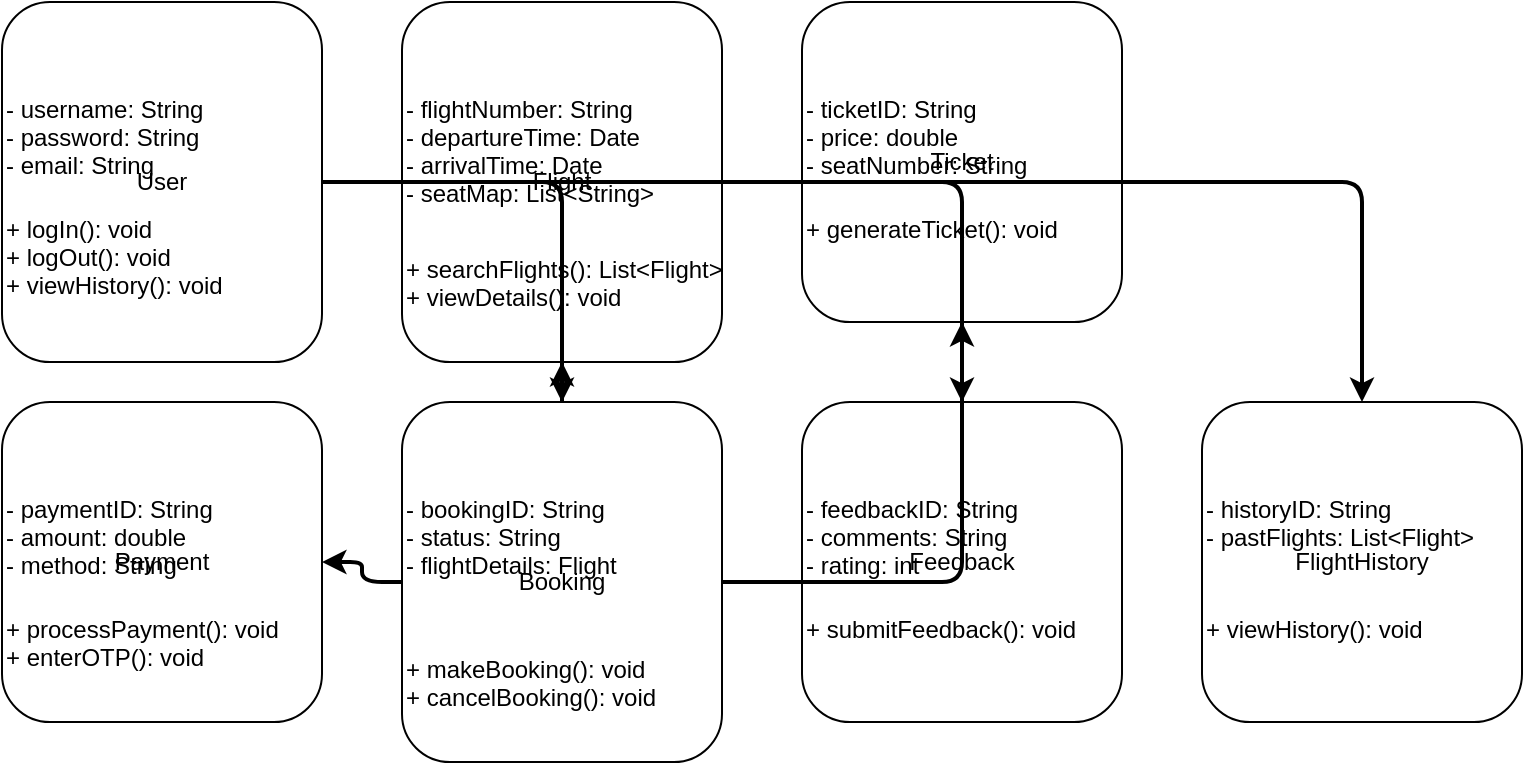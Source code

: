 <mxfile version="24.8.1">
  <diagram id="C5RBs43oDa-KdzZeNtuy" name="ClassDiagram">
    <mxGraphModel>
      <root>
        <mxCell id="0" />
        <mxCell id="1" parent="0" />

        <!-- Class: User -->
        <mxCell id="userClass" value="User" style="rounded=1;whiteSpace=wrap;html=1;" vertex="1" parent="1">
          <mxGeometry x="100" y="100" width="160" height="180" as="geometry" />
        </mxCell>
        <mxCell id="userAttributes" value="- username: String&#xa;- password: String&#xa;- email: String" style="text;strokeColor=none;" vertex="1" parent="userClass">
          <mxGeometry x="0" y="40" width="160" height="60" as="geometry" />
        </mxCell>
        <mxCell id="userMethods" value="+ logIn(): void&#xa;+ logOut(): void&#xa;+ viewHistory(): void" style="text;strokeColor=none;" vertex="1" parent="userClass">
          <mxGeometry x="0" y="100" width="160" height="80" as="geometry" />
        </mxCell>

        <!-- Class: Flight -->
        <mxCell id="flightClass" value="Flight" style="rounded=1;whiteSpace=wrap;html=1;" vertex="1" parent="1">
          <mxGeometry x="300" y="100" width="160" height="180" as="geometry" />
        </mxCell>
        <mxCell id="flightAttributes" value="- flightNumber: String&#xa;- departureTime: Date&#xa;- arrivalTime: Date&#xa;- seatMap: List&lt;String&gt;" style="text;strokeColor=none;" vertex="1" parent="flightClass">
          <mxGeometry x="0" y="40" width="160" height="80" as="geometry" />
        </mxCell>
        <mxCell id="flightMethods" value="+ searchFlights(): List&lt;Flight&gt;&#xa;+ viewDetails(): void" style="text;strokeColor=none;" vertex="1" parent="flightClass">
          <mxGeometry x="0" y="120" width="160" height="60" as="geometry" />
        </mxCell>

        <!-- Class: Ticket -->
        <mxCell id="ticketClass" value="Ticket" style="rounded=1;whiteSpace=wrap;html=1;" vertex="1" parent="1">
          <mxGeometry x="500" y="100" width="160" height="160" as="geometry" />
        </mxCell>
        <mxCell id="ticketAttributes" value="- ticketID: String&#xa;- price: double&#xa;- seatNumber: String" style="text;strokeColor=none;" vertex="1" parent="ticketClass">
          <mxGeometry x="0" y="40" width="160" height="60" as="geometry" />
        </mxCell>
        <mxCell id="ticketMethods" value="+ generateTicket(): void" style="text;strokeColor=none;" vertex="1" parent="ticketClass">
          <mxGeometry x="0" y="100" width="160" height="40" as="geometry" />
        </mxCell>

        <!-- Class: Payment -->
        <mxCell id="paymentClass" value="Payment" style="rounded=1;whiteSpace=wrap;html=1;" vertex="1" parent="1">
          <mxGeometry x="100" y="300" width="160" height="160" as="geometry" />
        </mxCell>
        <mxCell id="paymentAttributes" value="- paymentID: String&#xa;- amount: double&#xa;- method: String" style="text;strokeColor=none;" vertex="1" parent="paymentClass">
          <mxGeometry x="0" y="40" width="160" height="60" as="geometry" />
        </mxCell>
        <mxCell id="paymentMethods" value="+ processPayment(): void&#xa;+ enterOTP(): void" style="text;strokeColor=none;" vertex="1" parent="paymentClass">
          <mxGeometry x="0" y="100" width="160" height="40" as="geometry" />
        </mxCell>

        <!-- Class: Booking -->
        <mxCell id="bookingClass" value="Booking" style="rounded=1;whiteSpace=wrap;html=1;" vertex="1" parent="1">
          <mxGeometry x="300" y="300" width="160" height="180" as="geometry" />
        </mxCell>
        <mxCell id="bookingAttributes" value="- bookingID: String&#xa;- status: String&#xa;- flightDetails: Flight" style="text;strokeColor=none;" vertex="1" parent="bookingClass">
          <mxGeometry x="0" y="40" width="160" height="80" as="geometry" />
        </mxCell>
        <mxCell id="bookingMethods" value="+ makeBooking(): void&#xa;+ cancelBooking(): void" style="text;strokeColor=none;" vertex="1" parent="bookingClass">
          <mxGeometry x="0" y="120" width="160" height="60" as="geometry" />
        </mxCell>

        <!-- Class: Feedback -->
        <mxCell id="feedbackClass" value="Feedback" style="rounded=1;whiteSpace=wrap;html=1;" vertex="1" parent="1">
          <mxGeometry x="500" y="300" width="160" height="160" as="geometry" />
        </mxCell>
        <mxCell id="feedbackAttributes" value="- feedbackID: String&#xa;- comments: String&#xa;- rating: int" style="text;strokeColor=none;" vertex="1" parent="feedbackClass">
          <mxGeometry x="0" y="40" width="160" height="60" as="geometry" />
        </mxCell>
        <mxCell id="feedbackMethods" value="+ submitFeedback(): void" style="text;strokeColor=none;" vertex="1" parent="feedbackClass">
          <mxGeometry x="0" y="100" width="160" height="40" as="geometry" />
        </mxCell>

        <!-- Class: FlightHistory -->
        <mxCell id="flightHistoryClass" value="FlightHistory" style="rounded=1;whiteSpace=wrap;html=1;" vertex="1" parent="1">
          <mxGeometry x="700" y="300" width="160" height="160" as="geometry" />
        </mxCell>
        <mxCell id="flightHistoryAttributes" value="- historyID: String&#xa;- pastFlights: List&lt;Flight&gt;" style="text;strokeColor=none;" vertex="1" parent="flightHistoryClass">
          <mxGeometry x="0" y="40" width="160" height="60" as="geometry" />
        </mxCell>
        <mxCell id="flightHistoryMethods" value="+ viewHistory(): void" style="text;strokeColor=none;" vertex="1" parent="flightHistoryClass">
          <mxGeometry x="0" y="100" width="160" height="40" as="geometry" />
        </mxCell>

        <!-- Relationships -->
        <!-- User to Booking -->
        <mxCell id="rel1" style="edgeStyle=orthogonalEdgeStyle;strokeWidth=2;" edge="1" parent="1" source="userClass" target="bookingClass">
          <mxGeometry relative="1" as="geometry" />
        </mxCell>
        
        <!-- Booking to Flight -->
        <mxCell id="rel2" style="edgeStyle=orthogonalEdgeStyle;strokeWidth=2;" edge="1" parent="1" source="bookingClass" target="flightClass">
          <mxGeometry relative="1" as="geometry" />
        </mxCell>
        
        <!-- Booking to Payment -->
        <mxCell id="rel3" style="edgeStyle=orthogonalEdgeStyle;strokeWidth=2;" edge="1" parent="1" source="bookingClass" target="paymentClass">
          <mxGeometry relative="1" as="geometry" />
        </mxCell>
        
        <!-- Booking to Ticket -->
        <mxCell id="rel4" style="edgeStyle=orthogonalEdgeStyle;strokeWidth=2;" edge="1" parent="1" source="bookingClass" target="ticketClass">
          <mxGeometry relative="1" as="geometry" />
        </mxCell>
        
        <!-- User to FlightHistory -->
        <mxCell id="rel5" style="edgeStyle=orthogonalEdgeStyle;strokeWidth=2;" edge="1" parent="1" source="userClass" target="flightHistoryClass">
          <mxGeometry relative="1" as="geometry" />
        </mxCell>
        
        <!-- User to Feedback -->
        <mxCell id="rel6" style="edgeStyle=orthogonalEdgeStyle;strokeWidth=2;" edge="1" parent="1" source="userClass" target="feedbackClass">
          <mxGeometry relative="1" as="geometry" />
        </mxCell>

      </root>
    </mxGraphModel>
  </diagram>
</mxfile>
